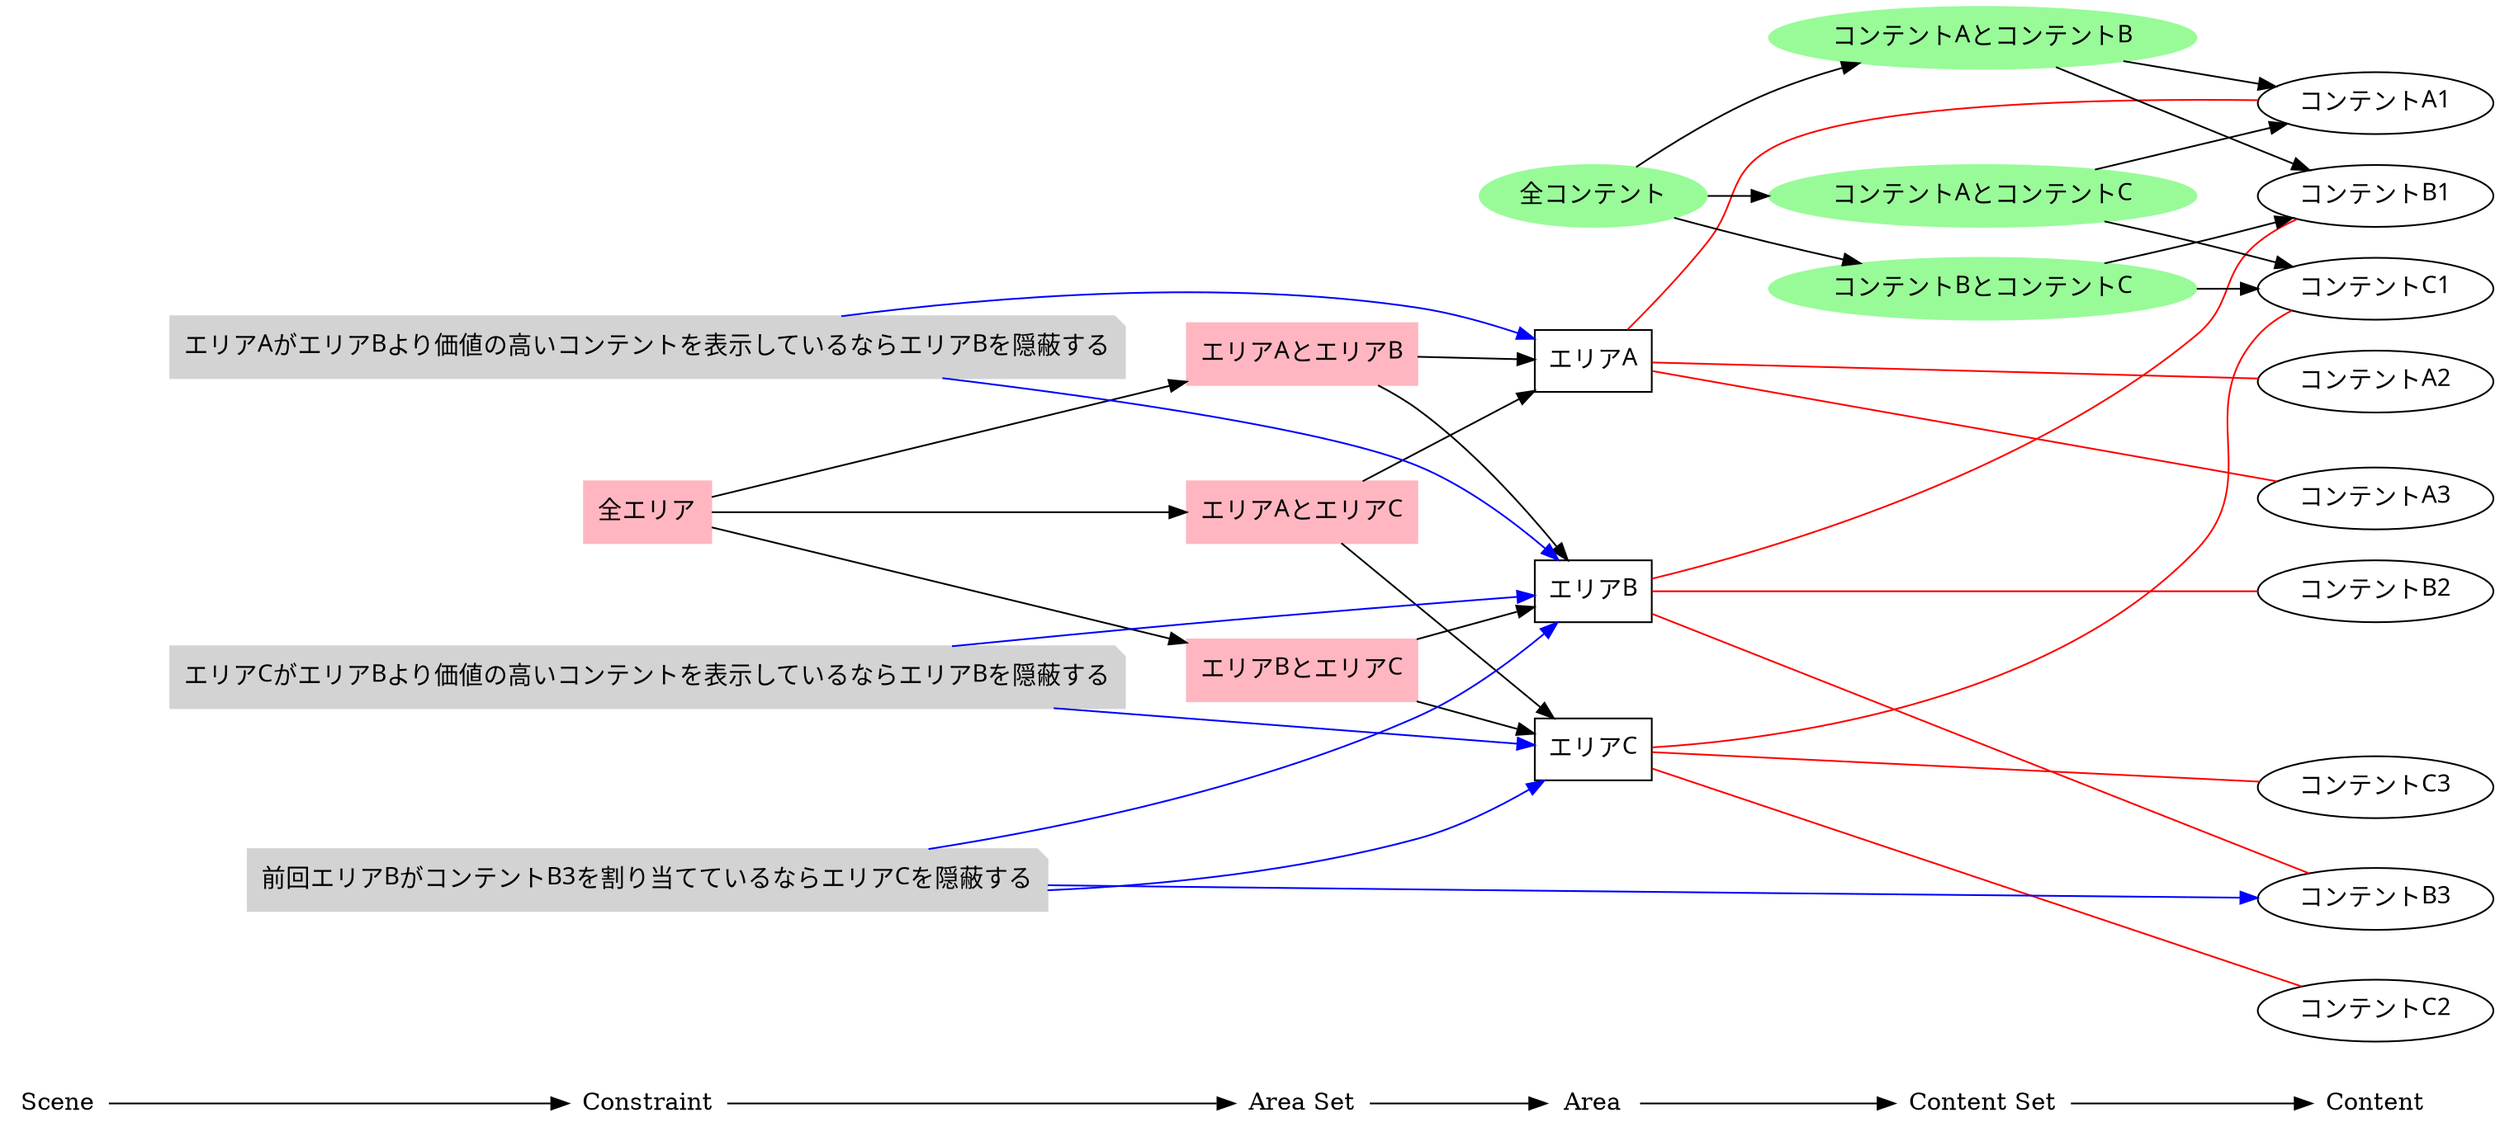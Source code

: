 digraph rule_objects_graph {
	rankdir = LR;
	charset="utf-8";
	clusterrank = global;
	
	node [shape = plaintext];
	Scene -> Constraint -> "Area Set" -> Area -> "Content Set" -> Content; 
	{ rank = same;
		node [shape = box];
		{
			Area;
			e1 [label="エリアA", fontname="Meiryo UI"];
			e2 [label="エリアB", fontname="Meiryo UI"];
			e3 [label="エリアC", fontname="Meiryo UI"];

		}
	}
	
	{ rank = same;
		node [shape = ellipse];
		{
			Content;
			e4 [label="コンテントA1", fontname="Meiryo UI"];
			e5 [label="コンテントB1", fontname="Meiryo UI"];
			e6 [label="コンテントC1", fontname="Meiryo UI"];
			e7 [label="コンテントA2", fontname="Meiryo UI"];
			e8 [label="コンテントB2", fontname="Meiryo UI"];
			e9 [label="コンテントC2", fontname="Meiryo UI"];
			e10 [label="コンテントA3", fontname="Meiryo UI"];
			e11 [label="コンテントB3", fontname="Meiryo UI"];
			e12 [label="コンテントC3", fontname="Meiryo UI"];


		}
	}
	
	{
		subgraph subareaset {
			"Area Set";
			node [shape = box, style = filled, color = lightpink];
			e13 [label="エリアAとエリアB", fontname="Meiryo UI"];
			e14 [label="エリアAとエリアC", fontname="Meiryo UI"];
			e15 [label="エリアBとエリアC", fontname="Meiryo UI"];
			e16 [label="全エリア", fontname="Meiryo UI"];


		}
	}
	e13 -> e1;
	e13 -> e2;
	e14 -> e1;
	e14 -> e3;
	e15 -> e2;
	e15 -> e3;
	e16 -> e13;
	e16 -> e14;
	e16 -> e15;


	
	{
		subgraph subcontentset {
			"Content Set";
			node [shape = ellipse, style = filled, color = palegreen];
			e17 [label="コンテントAとコンテントB", fontname="Meiryo UI"];
			e18 [label="コンテントAとコンテントC", fontname="Meiryo UI"];
			e19 [label="コンテントBとコンテントC", fontname="Meiryo UI"];
			e20 [label="全コンテント", fontname="Meiryo UI"];


		}
	}
	e17 -> e4;
	e17 -> e5;
	e18 -> e4;
	e18 -> e6;
	e19 -> e5;
	e19 -> e6;
	e20 -> e17;
	e20 -> e18;
	e20 -> e19;



	e1 -> e4 [dir=none, color=red];
	e2 -> e5 [dir=none, color=red];
	e3 -> e6 [dir=none, color=red];
	e1 -> e7 [dir=none, color=red];
	e2 -> e8 [dir=none, color=red];
	e3 -> e9 [dir=none, color=red];
	e1 -> e10 [dir=none, color=red];
	e2 -> e11 [dir=none, color=red];
	e3 -> e12 [dir=none, color=red];
	

	

	

	

	subgraph scene { rank = same;
		node [shape = circle, style = filled, color = lightblue];
		{
			"Scene";

		}
	}

	{ rank = same;
		node [shape = note, style = filled, color = lightgrey];
		{
			"Constraint";
			e21 [label="エリアAがエリアBより価値の高いコンテントを表示しているならエリアBを隠蔽する", fontname="Meiryo UI"];
			e22 [label="前回エリアBがコンテントB3を割り当てているならエリアCを隠蔽する", fontname="Meiryo UI"];
			e23 [label="エリアCがエリアBより価値の高いコンテントを表示しているならエリアBを隠蔽する", fontname="Meiryo UI"];
		}
	}
	
	{ rank = same;
		node [shape = note, style = filled, color = lavenderblush2];
		{
			"Constraint";
		}
	}

	{ rank = same;
		node [shape = note, style = filled, color = lightpink2];
		{
			"Constraint";
		}
	}

	e21 -> e1 [color=blue];
	e21 -> e2 [color=blue];
	e22 -> e3 [color=blue];
	e22 -> e11 [color=blue];
	e22 -> e2 [color=blue];
	e23 -> e3 [color=blue];
	e23 -> e2 [color=blue];
	

	

	
}

